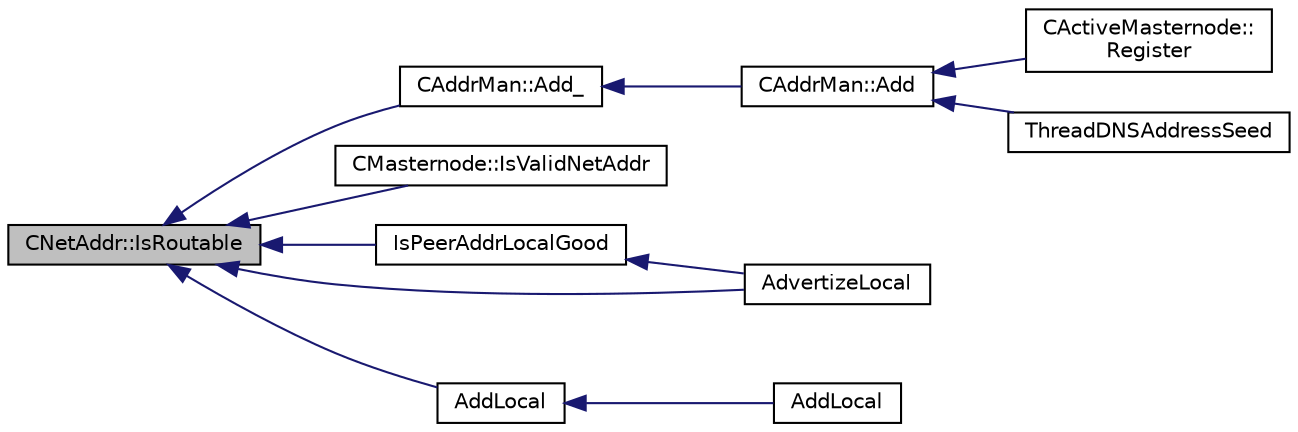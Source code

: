 digraph "CNetAddr::IsRoutable"
{
  edge [fontname="Helvetica",fontsize="10",labelfontname="Helvetica",labelfontsize="10"];
  node [fontname="Helvetica",fontsize="10",shape=record];
  rankdir="LR";
  Node285 [label="CNetAddr::IsRoutable",height=0.2,width=0.4,color="black", fillcolor="grey75", style="filled", fontcolor="black"];
  Node285 -> Node286 [dir="back",color="midnightblue",fontsize="10",style="solid",fontname="Helvetica"];
  Node286 [label="CAddrMan::Add_",height=0.2,width=0.4,color="black", fillcolor="white", style="filled",URL="$class_c_addr_man.html#a9dd6df8b1904548a86054d19d4a90724",tooltip="Add an entry to the \"new\" table. "];
  Node286 -> Node287 [dir="back",color="midnightblue",fontsize="10",style="solid",fontname="Helvetica"];
  Node287 [label="CAddrMan::Add",height=0.2,width=0.4,color="black", fillcolor="white", style="filled",URL="$class_c_addr_man.html#a03fcc7109b5f014760dc50a81f68c5ec",tooltip="Add a single address. "];
  Node287 -> Node288 [dir="back",color="midnightblue",fontsize="10",style="solid",fontname="Helvetica"];
  Node288 [label="CActiveMasternode::\lRegister",height=0.2,width=0.4,color="black", fillcolor="white", style="filled",URL="$class_c_active_masternode.html#a99e26870efec1ea98738cda1a5a85702",tooltip="Register remote Masternode. "];
  Node287 -> Node289 [dir="back",color="midnightblue",fontsize="10",style="solid",fontname="Helvetica"];
  Node289 [label="ThreadDNSAddressSeed",height=0.2,width=0.4,color="black", fillcolor="white", style="filled",URL="$net_8cpp.html#ab2d8883b5524ec7b80d3b9535e73a3ed"];
  Node285 -> Node290 [dir="back",color="midnightblue",fontsize="10",style="solid",fontname="Helvetica"];
  Node290 [label="CMasternode::IsValidNetAddr",height=0.2,width=0.4,color="black", fillcolor="white", style="filled",URL="$class_c_masternode.html#a70f120b4964fdd802a6975bfb9017a23"];
  Node285 -> Node291 [dir="back",color="midnightblue",fontsize="10",style="solid",fontname="Helvetica"];
  Node291 [label="IsPeerAddrLocalGood",height=0.2,width=0.4,color="black", fillcolor="white", style="filled",URL="$net_8h.html#a058b75c6fcc94a0643184c237ad6de93"];
  Node291 -> Node292 [dir="back",color="midnightblue",fontsize="10",style="solid",fontname="Helvetica"];
  Node292 [label="AdvertizeLocal",height=0.2,width=0.4,color="black", fillcolor="white", style="filled",URL="$net_8h.html#a049abe300398a68bfbd8ec6afc6046a9"];
  Node285 -> Node292 [dir="back",color="midnightblue",fontsize="10",style="solid",fontname="Helvetica"];
  Node285 -> Node293 [dir="back",color="midnightblue",fontsize="10",style="solid",fontname="Helvetica"];
  Node293 [label="AddLocal",height=0.2,width=0.4,color="black", fillcolor="white", style="filled",URL="$net_8h.html#a337d6af198a6b0d75f830e56da9b91e9"];
  Node293 -> Node294 [dir="back",color="midnightblue",fontsize="10",style="solid",fontname="Helvetica"];
  Node294 [label="AddLocal",height=0.2,width=0.4,color="black", fillcolor="white", style="filled",URL="$net_8h.html#abda4e8f87772f9a9d9d8f52a93791ffc"];
}
